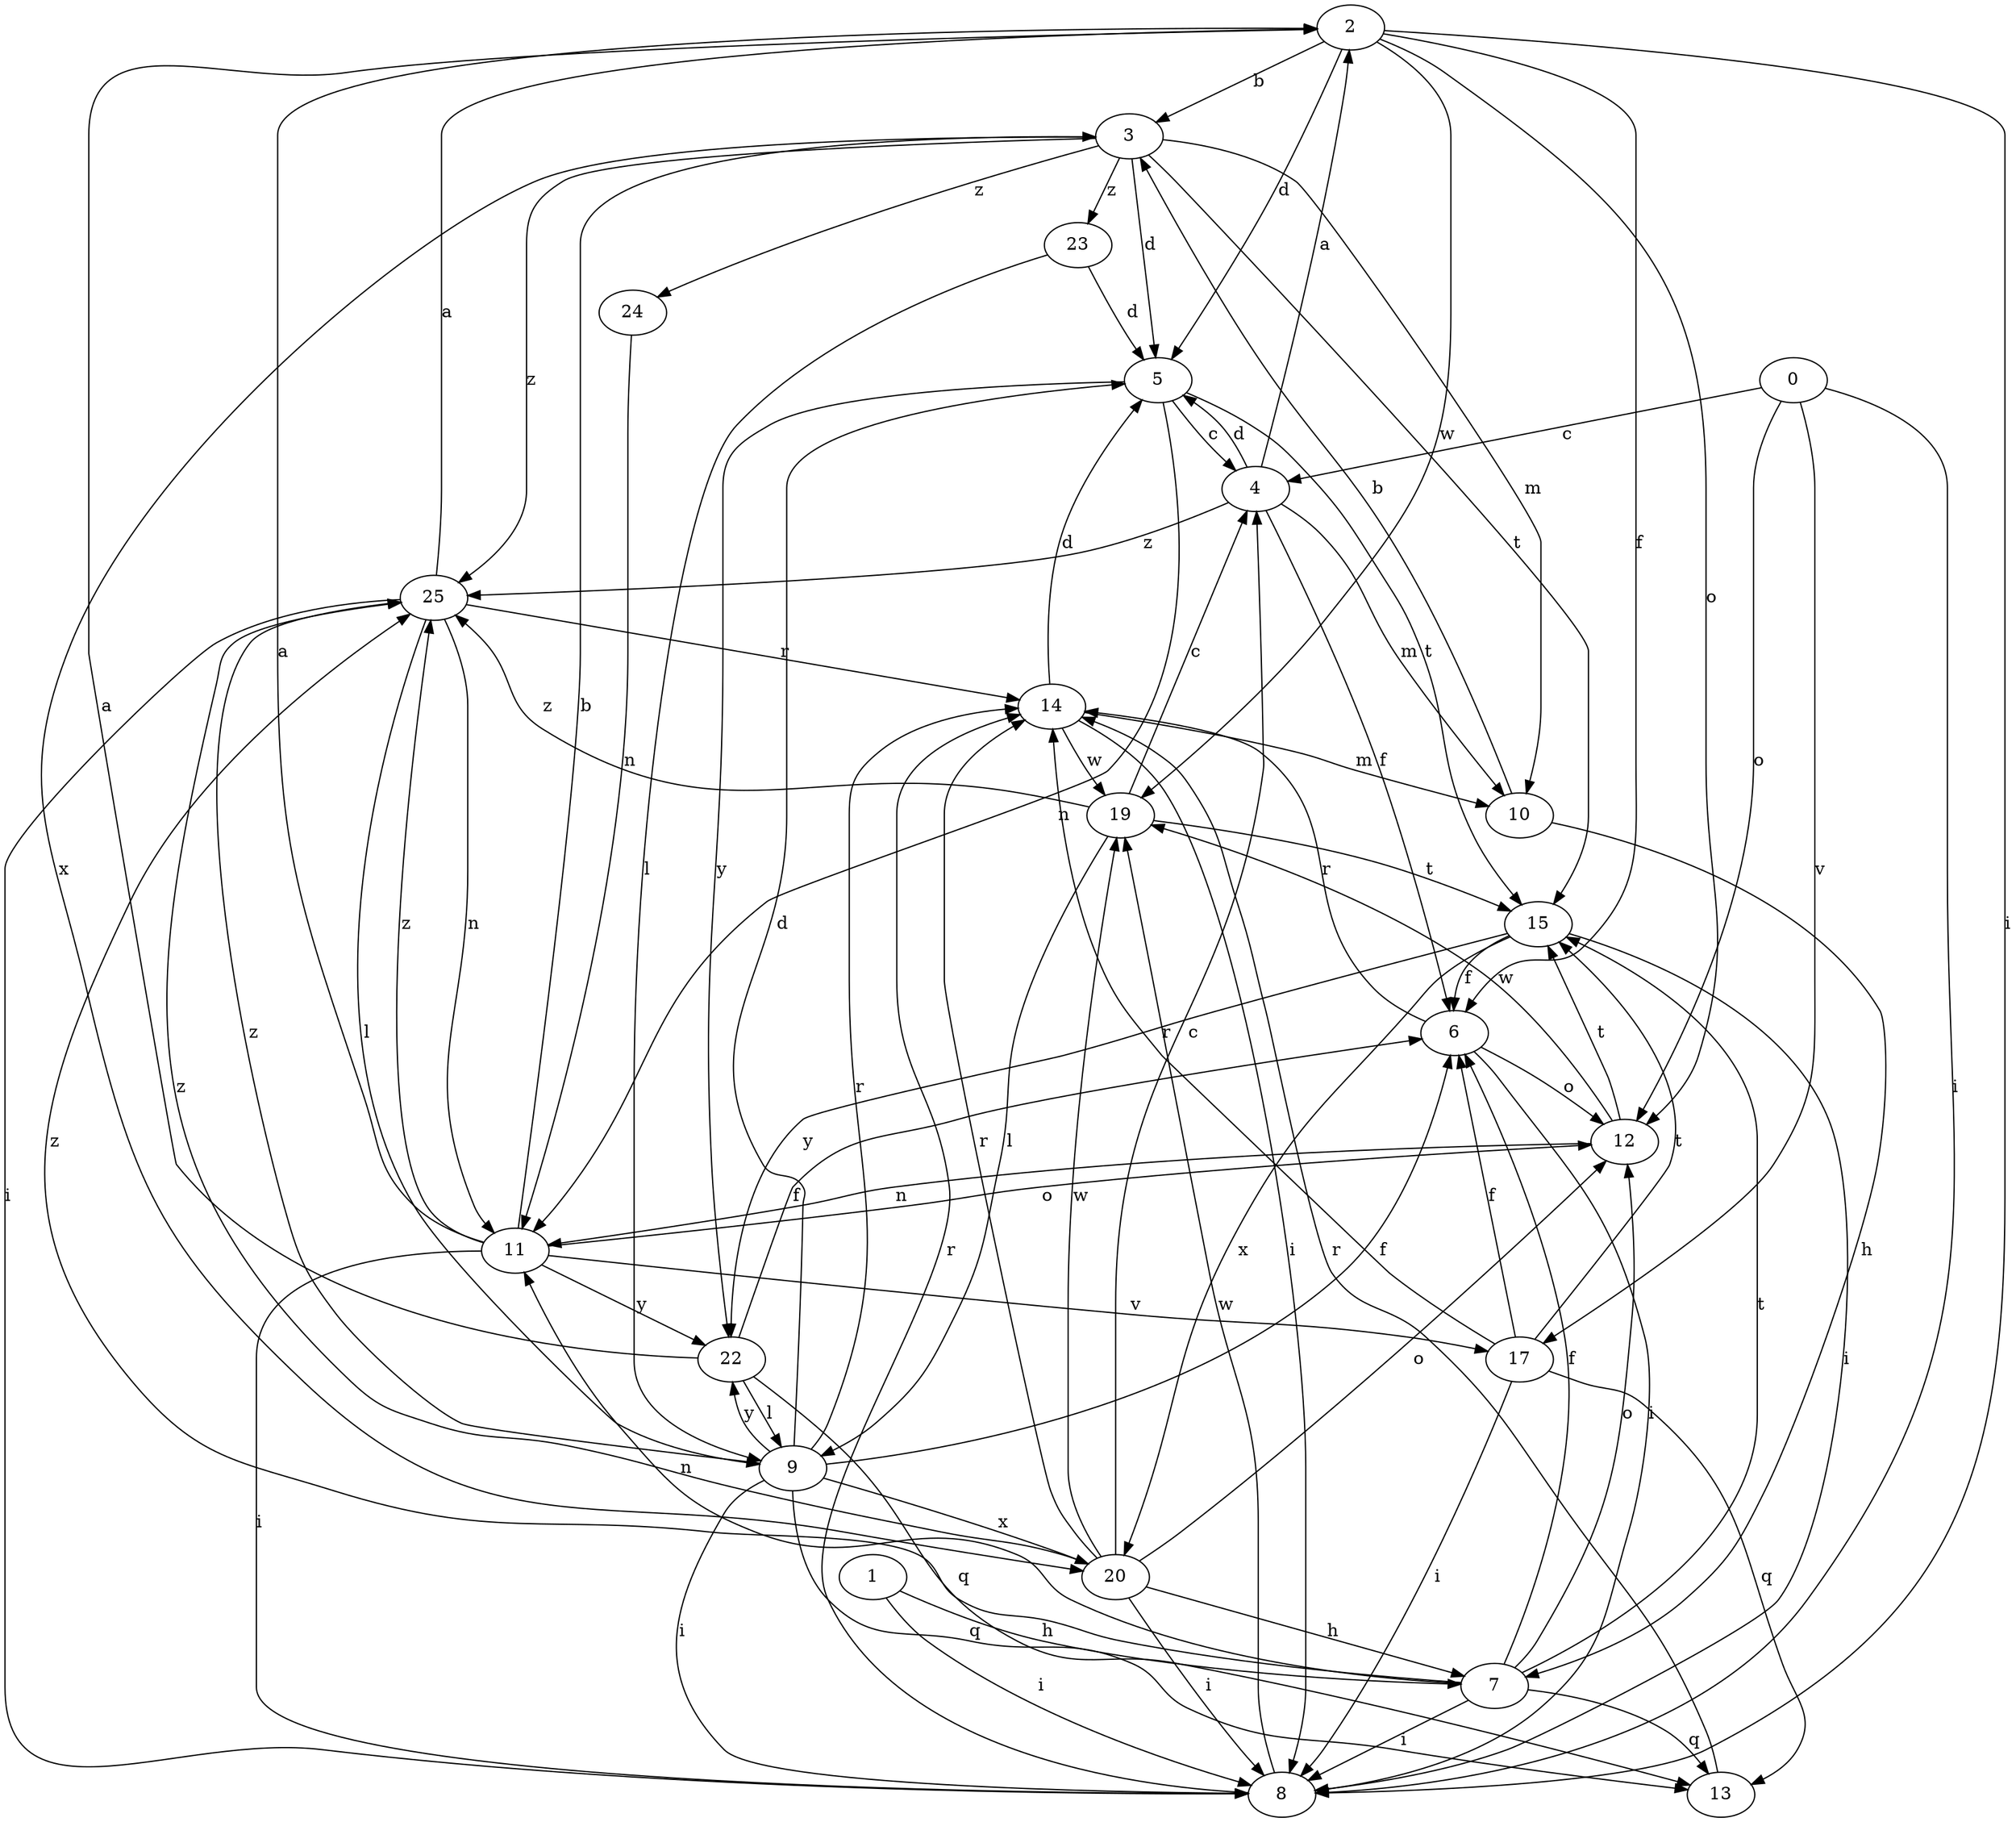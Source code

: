 strict digraph  {
2;
3;
4;
5;
6;
0;
7;
8;
9;
10;
11;
12;
13;
14;
1;
15;
17;
19;
20;
22;
23;
24;
25;
2 -> 3  [label=b];
2 -> 5  [label=d];
2 -> 6  [label=f];
2 -> 8  [label=i];
2 -> 12  [label=o];
2 -> 19  [label=w];
3 -> 5  [label=d];
3 -> 10  [label=m];
3 -> 15  [label=t];
3 -> 20  [label=x];
3 -> 23  [label=z];
3 -> 24  [label=z];
3 -> 25  [label=z];
4 -> 2  [label=a];
4 -> 5  [label=d];
4 -> 6  [label=f];
4 -> 10  [label=m];
4 -> 25  [label=z];
5 -> 4  [label=c];
5 -> 11  [label=n];
5 -> 15  [label=t];
5 -> 22  [label=y];
6 -> 8  [label=i];
6 -> 12  [label=o];
6 -> 14  [label=r];
0 -> 4  [label=c];
0 -> 8  [label=i];
0 -> 12  [label=o];
0 -> 17  [label=v];
7 -> 6  [label=f];
7 -> 8  [label=i];
7 -> 11  [label=n];
7 -> 12  [label=o];
7 -> 13  [label=q];
7 -> 15  [label=t];
7 -> 25  [label=z];
8 -> 14  [label=r];
8 -> 19  [label=w];
9 -> 5  [label=d];
9 -> 6  [label=f];
9 -> 8  [label=i];
9 -> 13  [label=q];
9 -> 14  [label=r];
9 -> 20  [label=x];
9 -> 22  [label=y];
9 -> 25  [label=z];
10 -> 3  [label=b];
10 -> 7  [label=h];
11 -> 2  [label=a];
11 -> 3  [label=b];
11 -> 8  [label=i];
11 -> 12  [label=o];
11 -> 17  [label=v];
11 -> 22  [label=y];
11 -> 25  [label=z];
12 -> 11  [label=n];
12 -> 15  [label=t];
12 -> 19  [label=w];
13 -> 14  [label=r];
14 -> 5  [label=d];
14 -> 8  [label=i];
14 -> 10  [label=m];
14 -> 19  [label=w];
1 -> 7  [label=h];
1 -> 8  [label=i];
15 -> 6  [label=f];
15 -> 8  [label=i];
15 -> 20  [label=x];
15 -> 22  [label=y];
17 -> 6  [label=f];
17 -> 8  [label=i];
17 -> 13  [label=q];
17 -> 14  [label=r];
17 -> 15  [label=t];
19 -> 4  [label=c];
19 -> 9  [label=l];
19 -> 15  [label=t];
19 -> 25  [label=z];
20 -> 4  [label=c];
20 -> 7  [label=h];
20 -> 8  [label=i];
20 -> 12  [label=o];
20 -> 14  [label=r];
20 -> 19  [label=w];
20 -> 25  [label=z];
22 -> 2  [label=a];
22 -> 6  [label=f];
22 -> 9  [label=l];
22 -> 13  [label=q];
23 -> 5  [label=d];
23 -> 9  [label=l];
24 -> 11  [label=n];
25 -> 2  [label=a];
25 -> 8  [label=i];
25 -> 9  [label=l];
25 -> 11  [label=n];
25 -> 14  [label=r];
}
